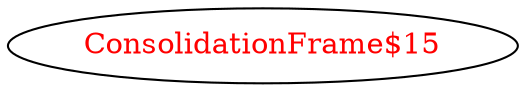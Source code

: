 digraph dependencyGraph {
 concentrate=true;
 ranksep="2.0";
 rankdir="LR"; 
 splines="ortho";
"ConsolidationFrame$15" [fontcolor="red"];
}